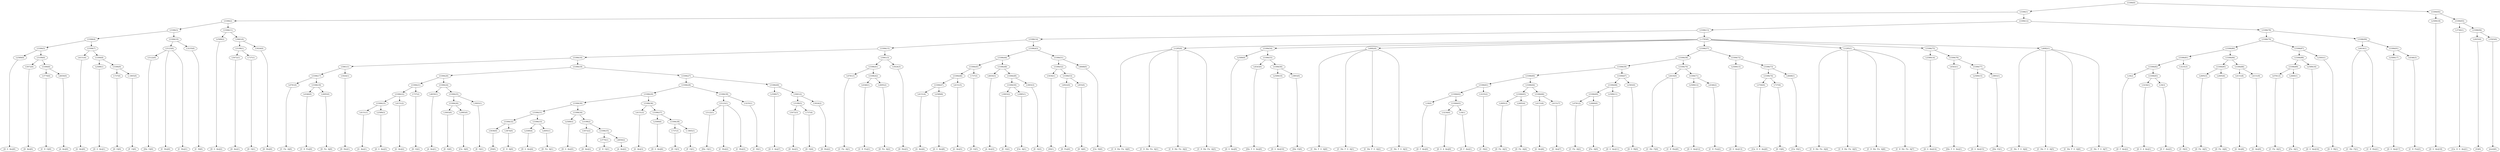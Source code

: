 digraph sample{
"L2589(0)"->"[D  G  Ais](0)"
"L5072(0)"->"[D  Ais](0)"
"L3770(0)"->"[C  D  G](0)"
"L4650(0)"->"[A  Ais](0)"
"L5306(6)"->"L3770(0)"
"L5306(6)"->"L4650(0)"
"L5199(0)"->"L5072(0)"
"L5199(0)"->"L5306(6)"
"L5306(5)"->"L2589(0)"
"L5306(5)"->"L5199(0)"
"L4151(0)"->"[G  Ais](0)"
"L2589(1)"->"[D  G  Ais](1)"
"L737(0)"->"[D  G](0)"
"L-1805(0)"->"[F  G](0)"
"L5306(9)"->"L737(0)"
"L5306(9)"->"L-1805(0)"
"L5306(8)"->"L2589(1)"
"L5306(8)"->"L5306(9)"
"L5306(7)"->"L4151(0)"
"L5306(7)"->"L5306(8)"
"L5306(4)"->"L5306(5)"
"L5306(4)"->"L5306(7)"
"L5122(0)"->"[Dis  G](0)"
"L5123(0)"->"[C  Dis](0)"
"L5123(0)"->"L5122(0)"
"L5123(0)"->"[C  Dis](1)"
"L3235(0)"->"[C  D](0)"
"L5306(10)"->"L5123(0)"
"L5306(10)"->"L3235(0)"
"L5306(3)"->"L5306(4)"
"L5306(3)"->"L5306(10)"
"L2589(2)"->"[D  G  Ais](2)"
"L5072(1)"->"[D  Ais](1)"
"L737(1)"->"[D  G](1)"
"L5199(1)"->"L5072(1)"
"L5199(1)"->"L737(1)"
"L5024(0)"->"[D  Dis](0)"
"L5061(0)"->"L5199(1)"
"L5061(0)"->"L5024(0)"
"L5306(11)"->"L2589(2)"
"L5306(11)"->"L5061(0)"
"L5306(2)"->"L5306(3)"
"L5306(2)"->"L5306(11)"
"L4781(0)"->"[C  Fis  A](0)"
"L4346(0)"->"[C  D  Fis](0)"
"L2695(0)"->"[D  Fis  A](0)"
"L5306(18)"->"L4346(0)"
"L5306(18)"->"L2695(0)"
"L5306(17)"->"L4781(0)"
"L5306(17)"->"L5306(18)"
"L5024(1)"->"[D  Dis](1)"
"L5061(1)"->"L5306(17)"
"L5061(1)"->"L5024(1)"
"L4151(1)"->"[G  Ais](1)"
"L2589(3)"->"[D  G  Ais](3)"
"L5306(23)"->"L4151(1)"
"L5306(23)"->"L2589(3)"
"L4151(2)"->"[G  Ais](2)"
"L5306(22)"->"L5306(23)"
"L5306(22)"->"L4151(2)"
"L737(2)"->"[D  G](2)"
"L5306(21)"->"L5306(22)"
"L5306(21)"->"L737(2)"
"L4650(1)"->"[A  Ais](1)"
"L3003(0)"->"[E  G](0)"
"L2985(0)"->"[Cis  A](0)"
"L5306(26)"->"L3003(0)"
"L5306(26)"->"L2985(0)"
"L3003(1)"->"[E  G](1)"
"L5306(25)"->"L5306(26)"
"L5306(25)"->"L3003(1)"
"L5306(24)"->"L4650(1)"
"L5306(24)"->"L5306(25)"
"L5306(20)"->"L5306(21)"
"L5306(20)"->"L5306(24)"
"L5036(0)"->"[D](0)"
"L3874(0)"->"[C  D  A](0)"
"L5306(32)"->"L5036(0)"
"L5306(32)"->"L3874(0)"
"L2589(4)"->"[D  G  Ais](4)"
"L2695(1)"->"[D  Fis  A](1)"
"L5306(33)"->"L2589(4)"
"L5306(33)"->"L2695(1)"
"L5306(31)"->"L5306(32)"
"L5306(31)"->"L5306(33)"
"L2589(5)"->"[D  G  Ais](5)"
"L5072(2)"->"[D  Ais](2)"
"L3770(1)"->"[C  D  G](1)"
"L4650(2)"->"[A  Ais](2)"
"L5306(35)"->"L3770(1)"
"L5306(35)"->"L4650(2)"
"L5199(2)"->"L5072(2)"
"L5199(2)"->"L5306(35)"
"L5306(34)"->"L2589(5)"
"L5306(34)"->"L5199(2)"
"L5306(30)"->"L5306(31)"
"L5306(30)"->"L5306(34)"
"L4151(3)"->"[G  Ais](3)"
"L2589(6)"->"[D  G  Ais](6)"
"L737(3)"->"[D  G](3)"
"L-1805(1)"->"[F  G](1)"
"L5306(38)"->"L737(3)"
"L5306(38)"->"L-1805(1)"
"L5306(37)"->"L2589(6)"
"L5306(37)"->"L5306(38)"
"L5306(36)"->"L4151(3)"
"L5306(36)"->"L5306(37)"
"L5306(29)"->"L5306(30)"
"L5306(29)"->"L5306(36)"
"L5122(1)"->"[Dis  G](1)"
"L5123(1)"->"[C  Dis](2)"
"L5123(1)"->"L5122(1)"
"L5123(1)"->"[C  Dis](3)"
"L3235(1)"->"[C  D](1)"
"L5306(39)"->"L5123(1)"
"L5306(39)"->"L3235(1)"
"L5306(28)"->"L5306(29)"
"L5306(28)"->"L5306(39)"
"L2589(7)"->"[D  G  Ais](7)"
"L5072(3)"->"[D  Ais](3)"
"L737(4)"->"[D  G](4)"
"L5199(3)"->"L5072(3)"
"L5199(3)"->"L737(4)"
"L5024(2)"->"[D  Dis](2)"
"L5061(2)"->"L5199(3)"
"L5061(2)"->"L5024(2)"
"L5306(40)"->"L2589(7)"
"L5306(40)"->"L5061(2)"
"L5306(27)"->"L5306(28)"
"L5306(27)"->"L5306(40)"
"L5306(19)"->"L5306(20)"
"L5306(19)"->"L5306(27)"
"L5306(16)"->"L5061(1)"
"L5306(16)"->"L5306(19)"
"L4781(1)"->"[C  Fis  A](1)"
"L4346(1)"->"[C  D  Fis](1)"
"L2695(2)"->"[D  Fis  A](2)"
"L5306(42)"->"L4346(1)"
"L5306(42)"->"L2695(2)"
"L5306(41)"->"L4781(1)"
"L5306(41)"->"L5306(42)"
"L5024(3)"->"[D  Dis](3)"
"L5061(3)"->"L5306(41)"
"L5061(3)"->"L5024(3)"
"L5306(15)"->"L5306(16)"
"L5306(15)"->"L5061(3)"
"L4151(4)"->"[G  Ais](4)"
"L2589(8)"->"[D  G  Ais](8)"
"L5306(47)"->"L4151(4)"
"L5306(47)"->"L2589(8)"
"L4151(5)"->"[G  Ais](5)"
"L5306(46)"->"L5306(47)"
"L5306(46)"->"L4151(5)"
"L737(5)"->"[D  G](5)"
"L5306(45)"->"L5306(46)"
"L5306(45)"->"L737(5)"
"L4650(3)"->"[A  Ais](3)"
"L3003(2)"->"[E  G](2)"
"L2985(1)"->"[Cis  A](1)"
"L5306(50)"->"L3003(2)"
"L5306(50)"->"L2985(1)"
"L3003(3)"->"[E  G](3)"
"L5306(49)"->"L5306(50)"
"L5306(49)"->"L3003(3)"
"L5306(48)"->"L4650(3)"
"L5306(48)"->"L5306(49)"
"L5306(44)"->"L5306(45)"
"L5306(44)"->"L5306(48)"
"L5036(1)"->"[D](1)"
"L4922(0)"->"[D  Fis](0)"
"L855(0)"->"[D  A](0)"
"L5306(53)"->"L4922(0)"
"L5306(53)"->"L855(0)"
"L5306(52)"->"L5036(1)"
"L5306(52)"->"L5306(53)"
"L4668(0)"->"[Cis  D](0)"
"L5306(51)"->"L5306(52)"
"L5306(51)"->"L4668(0)"
"L5306(43)"->"L5306(44)"
"L5306(43)"->"L5306(51)"
"L5306(14)"->"L5306(15)"
"L5306(14)"->"L5306(43)"
"L1295(0)"->"[C  D  Dis  Fis  A](0)"
"L1295(0)"->"[C  D  Dis  Fis  A](1)"
"L1295(0)"->"[C  D  Dis  Fis  A](2)"
"L1295(0)"->"[C  D  Dis  Fis  A](3)"
"L2589(9)"->"[D  G  Ais](9)"
"L4543(0)"->"[Dis  F  G  Ais](0)"
"L2589(10)"->"[D  G  Ais](10)"
"L3893(0)"->"[Dis  E](0)"
"L5306(56)"->"L2589(10)"
"L5306(56)"->"L3893(0)"
"L5306(55)"->"L4543(0)"
"L5306(55)"->"L5306(56)"
"L5306(54)"->"L2589(9)"
"L5306(54)"->"L5306(55)"
"L4082(0)"->"[C  Dis  F  G  A](0)"
"L4082(0)"->"[C  Dis  F  G  A](1)"
"L4082(0)"->"[C  Dis  F  G  A](2)"
"L4082(0)"->"[C  Dis  F  G  A](3)"
"L18(0)"->"[D  F  Ais](0)"
"L3234(0)"->"[D  G  A  Ais](0)"
"L18(1)"->"[D  F  Ais](1)"
"L5306(63)"->"L3234(0)"
"L5306(63)"->"L18(1)"
"L5306(62)"->"L18(0)"
"L5306(62)"->"L5306(63)"
"L3235(2)"->"[C  D](2)"
"L5306(61)"->"L5306(62)"
"L5306(61)"->"L3235(2)"
"L2695(3)"->"[D  Fis  A](3)"
"L2695(4)"->"[D  Fis  A](4)"
"L5306(65)"->"L2695(3)"
"L5306(65)"->"L2695(4)"
"L4151(6)"->"[G  Ais](6)"
"L4151(7)"->"[G  Ais](7)"
"L5306(66)"->"L4151(6)"
"L5306(66)"->"L4151(7)"
"L5306(64)"->"L5306(65)"
"L5306(64)"->"L5306(66)"
"L5306(60)"->"L5306(61)"
"L5306(60)"->"L5306(64)"
"L4781(2)"->"[C  Fis  A](2)"
"L2660(0)"->"[Fis  A](0)"
"L5306(69)"->"L4781(2)"
"L5306(69)"->"L2660(0)"
"L2589(11)"->"[D  G  Ais](11)"
"L5306(68)"->"L5306(69)"
"L5306(68)"->"L2589(11)"
"L2583(0)"->"[D  G  B](0)"
"L5306(67)"->"L5306(68)"
"L5306(67)"->"L2583(0)"
"L5306(59)"->"L5306(60)"
"L5306(59)"->"L5306(67)"
"L4416(0)"->"[C  Dis  F](0)"
"L4416(0)"->"[C  D  Dis](0)"
"L2589(12)"->"[D  G  Ais](12)"
"L4346(2)"->"[C  D  Fis](2)"
"L5306(71)"->"L2589(12)"
"L5306(71)"->"L4346(2)"
"L5306(70)"->"L4416(0)"
"L5306(70)"->"L5306(71)"
"L5306(58)"->"L5306(59)"
"L5306(58)"->"L5306(70)"
"L2589(13)"->"[D  G  Ais](13)"
"L3740(0)"->"[Cis  D  G  Ais](0)"
"L737(6)"->"[D  G](6)"
"L5306(74)"->"L3740(0)"
"L5306(74)"->"L737(6)"
"L4668(1)"->"[Cis  D](1)"
"L5306(73)"->"L5306(74)"
"L5306(73)"->"L4668(1)"
"L5306(72)"->"L2589(13)"
"L5306(72)"->"L5306(73)"
"L5306(57)"->"L5306(58)"
"L5306(57)"->"L5306(72)"
"L1295(1)"->"[C  D  Dis  Fis  A](4)"
"L1295(1)"->"[C  D  Dis  Fis  A](5)"
"L1295(1)"->"[C  D  Dis  Fis  A](6)"
"L1295(1)"->"[C  D  Dis  Fis  A](7)"
"L2589(14)"->"[D  G  Ais](14)"
"L4543(1)"->"[Dis  F  G  Ais](1)"
"L2589(15)"->"[D  G  Ais](15)"
"L3893(1)"->"[Dis  E](1)"
"L5306(77)"->"L2589(15)"
"L5306(77)"->"L3893(1)"
"L5306(76)"->"L4543(1)"
"L5306(76)"->"L5306(77)"
"L5306(75)"->"L2589(14)"
"L5306(75)"->"L5306(76)"
"L4082(1)"->"[C  Dis  F  G  A](4)"
"L4082(1)"->"[C  Dis  F  G  A](5)"
"L4082(1)"->"[C  Dis  F  G  A](6)"
"L4082(1)"->"[C  Dis  F  G  A](7)"
"L-1783(0)"->"L1295(0)"
"L-1783(0)"->"L5306(54)"
"L-1783(0)"->"L4082(0)"
"L-1783(0)"->"L5306(57)"
"L-1783(0)"->"L1295(1)"
"L-1783(0)"->"L5306(75)"
"L-1783(0)"->"L4082(1)"
"L5306(13)"->"L5306(14)"
"L5306(13)"->"L-1783(0)"
"L18(2)"->"[D  F  Ais](2)"
"L3234(1)"->"[D  G  A  Ais](1)"
"L18(3)"->"[D  F  Ais](3)"
"L5306(83)"->"L3234(1)"
"L5306(83)"->"L18(3)"
"L5306(82)"->"L18(2)"
"L5306(82)"->"L5306(83)"
"L3235(3)"->"[C  D](3)"
"L5306(81)"->"L5306(82)"
"L5306(81)"->"L3235(3)"
"L2695(5)"->"[D  Fis  A](5)"
"L2695(6)"->"[D  Fis  A](6)"
"L5306(85)"->"L2695(5)"
"L5306(85)"->"L2695(6)"
"L4151(8)"->"[G  Ais](8)"
"L4151(9)"->"[G  Ais](9)"
"L5306(86)"->"L4151(8)"
"L5306(86)"->"L4151(9)"
"L5306(84)"->"L5306(85)"
"L5306(84)"->"L5306(86)"
"L5306(80)"->"L5306(81)"
"L5306(80)"->"L5306(84)"
"L4781(3)"->"[C  Fis  A](3)"
"L2660(1)"->"[Fis  A](1)"
"L5306(89)"->"L4781(3)"
"L5306(89)"->"L2660(1)"
"L2589(16)"->"[D  G  Ais](16)"
"L5306(88)"->"L5306(89)"
"L5306(88)"->"L2589(16)"
"L2583(1)"->"[D  G  B](1)"
"L5306(87)"->"L5306(88)"
"L5306(87)"->"L2583(1)"
"L5306(79)"->"L5306(80)"
"L5306(79)"->"L5306(87)"
"L4416(1)"->"[C  Dis  F](1)"
"L4416(1)"->"[C  D  Dis](1)"
"L2589(17)"->"[D  G  Ais](17)"
"L4346(3)"->"[C  D  Fis](3)"
"L5306(91)"->"L2589(17)"
"L5306(91)"->"L4346(3)"
"L5306(90)"->"L4416(1)"
"L5306(90)"->"L5306(91)"
"L5306(78)"->"L5306(79)"
"L5306(78)"->"L5306(90)"
"L5306(12)"->"L5306(13)"
"L5306(12)"->"L5306(78)"
"L5306(1)"->"L5306(2)"
"L5306(1)"->"L5306(12)"
"L2589(18)"->"[D  G  Ais](18)"
"L3740(1)"->"[Cis  D  G  Ais](1)"
"L2025(0)"->"[G](0)"
"L3503(0)"->"[rest](0)"
"L5306(94)"->"L2025(0)"
"L5306(94)"->"L3503(0)"
"L5306(93)"->"L3740(1)"
"L5306(93)"->"L5306(94)"
"L5306(92)"->"L2589(18)"
"L5306(92)"->"L5306(93)"
"L5306(0)"->"L5306(1)"
"L5306(0)"->"L5306(92)"
{rank = min; "L5306(0)"}
{rank = same; "L5306(1)"; "L5306(92)";}
{rank = same; "L5306(2)"; "L5306(12)"; "L2589(18)"; "L5306(93)";}
{rank = same; "L5306(3)"; "L5306(11)"; "L5306(13)"; "L5306(78)"; "L3740(1)"; "L5306(94)";}
{rank = same; "L5306(4)"; "L5306(10)"; "L2589(2)"; "L5061(0)"; "L5306(14)"; "L-1783(0)"; "L5306(79)"; "L5306(90)"; "L2025(0)"; "L3503(0)";}
{rank = same; "L5306(5)"; "L5306(7)"; "L5123(0)"; "L3235(0)"; "L5199(1)"; "L5024(0)"; "L5306(15)"; "L5306(43)"; "L1295(0)"; "L5306(54)"; "L4082(0)"; "L5306(57)"; "L1295(1)"; "L5306(75)"; "L4082(1)"; "L5306(80)"; "L5306(87)"; "L4416(1)"; "L5306(91)";}
{rank = same; "L2589(0)"; "L5199(0)"; "L4151(0)"; "L5306(8)"; "L5122(0)"; "L5072(1)"; "L737(1)"; "L5306(16)"; "L5061(3)"; "L5306(44)"; "L5306(51)"; "L2589(9)"; "L5306(55)"; "L5306(58)"; "L5306(72)"; "L2589(14)"; "L5306(76)"; "L5306(81)"; "L5306(84)"; "L5306(88)"; "L2583(1)"; "L2589(17)"; "L4346(3)";}
{rank = same; "L5072(0)"; "L5306(6)"; "L2589(1)"; "L5306(9)"; "L5061(1)"; "L5306(19)"; "L5306(41)"; "L5024(3)"; "L5306(45)"; "L5306(48)"; "L5306(52)"; "L4668(0)"; "L4543(0)"; "L5306(56)"; "L5306(59)"; "L5306(70)"; "L2589(13)"; "L5306(73)"; "L4543(1)"; "L5306(77)"; "L5306(82)"; "L3235(3)"; "L5306(85)"; "L5306(86)"; "L5306(89)"; "L2589(16)";}
{rank = same; "L3770(0)"; "L4650(0)"; "L737(0)"; "L-1805(0)"; "L5306(17)"; "L5024(1)"; "L5306(20)"; "L5306(27)"; "L4781(1)"; "L5306(42)"; "L5306(46)"; "L737(5)"; "L4650(3)"; "L5306(49)"; "L5036(1)"; "L5306(53)"; "L2589(10)"; "L3893(0)"; "L5306(60)"; "L5306(67)"; "L4416(0)"; "L5306(71)"; "L5306(74)"; "L4668(1)"; "L2589(15)"; "L3893(1)"; "L18(2)"; "L5306(83)"; "L2695(5)"; "L2695(6)"; "L4151(8)"; "L4151(9)"; "L4781(3)"; "L2660(1)";}
{rank = same; "L4781(0)"; "L5306(18)"; "L5306(21)"; "L5306(24)"; "L5306(28)"; "L5306(40)"; "L4346(1)"; "L2695(2)"; "L5306(47)"; "L4151(5)"; "L5306(50)"; "L3003(3)"; "L4922(0)"; "L855(0)"; "L5306(61)"; "L5306(64)"; "L5306(68)"; "L2583(0)"; "L2589(12)"; "L4346(2)"; "L3740(0)"; "L737(6)"; "L3234(1)"; "L18(3)";}
{rank = same; "L4346(0)"; "L2695(0)"; "L5306(22)"; "L737(2)"; "L4650(1)"; "L5306(25)"; "L5306(29)"; "L5306(39)"; "L2589(7)"; "L5061(2)"; "L4151(4)"; "L2589(8)"; "L3003(2)"; "L2985(1)"; "L5306(62)"; "L3235(2)"; "L5306(65)"; "L5306(66)"; "L5306(69)"; "L2589(11)";}
{rank = same; "L5306(23)"; "L4151(2)"; "L5306(26)"; "L3003(1)"; "L5306(30)"; "L5306(36)"; "L5123(1)"; "L3235(1)"; "L5199(3)"; "L5024(2)"; "L18(0)"; "L5306(63)"; "L2695(3)"; "L2695(4)"; "L4151(6)"; "L4151(7)"; "L4781(2)"; "L2660(0)";}
{rank = same; "L4151(1)"; "L2589(3)"; "L3003(0)"; "L2985(0)"; "L5306(31)"; "L5306(34)"; "L4151(3)"; "L5306(37)"; "L5122(1)"; "L5072(3)"; "L737(4)"; "L3234(0)"; "L18(1)";}
{rank = same; "L5306(32)"; "L5306(33)"; "L2589(5)"; "L5199(2)"; "L2589(6)"; "L5306(38)";}
{rank = same; "L5036(0)"; "L3874(0)"; "L2589(4)"; "L2695(1)"; "L5072(2)"; "L5306(35)"; "L737(3)"; "L-1805(1)";}
{rank = same; "L3770(1)"; "L4650(2)";}
{rank = max; "[A  Ais](0)"; "[A  Ais](1)"; "[A  Ais](2)"; "[A  Ais](3)"; "[C  D  A](0)"; "[C  D  Dis  Fis  A](0)"; "[C  D  Dis  Fis  A](1)"; "[C  D  Dis  Fis  A](2)"; "[C  D  Dis  Fis  A](3)"; "[C  D  Dis  Fis  A](4)"; "[C  D  Dis  Fis  A](5)"; "[C  D  Dis  Fis  A](6)"; "[C  D  Dis  Fis  A](7)"; "[C  D  Dis](0)"; "[C  D  Dis](1)"; "[C  D  Fis](0)"; "[C  D  Fis](1)"; "[C  D  Fis](2)"; "[C  D  Fis](3)"; "[C  D  G](0)"; "[C  D  G](1)"; "[C  D](0)"; "[C  D](1)"; "[C  D](2)"; "[C  D](3)"; "[C  Dis  F  G  A](0)"; "[C  Dis  F  G  A](1)"; "[C  Dis  F  G  A](2)"; "[C  Dis  F  G  A](3)"; "[C  Dis  F  G  A](4)"; "[C  Dis  F  G  A](5)"; "[C  Dis  F  G  A](6)"; "[C  Dis  F  G  A](7)"; "[C  Dis  F](0)"; "[C  Dis  F](1)"; "[C  Dis](0)"; "[C  Dis](1)"; "[C  Dis](2)"; "[C  Dis](3)"; "[C  Fis  A](0)"; "[C  Fis  A](1)"; "[C  Fis  A](2)"; "[C  Fis  A](3)"; "[Cis  A](0)"; "[Cis  A](1)"; "[Cis  D  G  Ais](0)"; "[Cis  D  G  Ais](1)"; "[Cis  D](0)"; "[Cis  D](1)"; "[D  A](0)"; "[D  Ais](0)"; "[D  Ais](1)"; "[D  Ais](2)"; "[D  Ais](3)"; "[D  Dis](0)"; "[D  Dis](1)"; "[D  Dis](2)"; "[D  Dis](3)"; "[D  F  Ais](0)"; "[D  F  Ais](1)"; "[D  F  Ais](2)"; "[D  F  Ais](3)"; "[D  Fis  A](0)"; "[D  Fis  A](1)"; "[D  Fis  A](2)"; "[D  Fis  A](3)"; "[D  Fis  A](4)"; "[D  Fis  A](5)"; "[D  Fis  A](6)"; "[D  Fis](0)"; "[D  G  A  Ais](0)"; "[D  G  A  Ais](1)"; "[D  G  Ais](0)"; "[D  G  Ais](1)"; "[D  G  Ais](10)"; "[D  G  Ais](11)"; "[D  G  Ais](12)"; "[D  G  Ais](13)"; "[D  G  Ais](14)"; "[D  G  Ais](15)"; "[D  G  Ais](16)"; "[D  G  Ais](17)"; "[D  G  Ais](18)"; "[D  G  Ais](2)"; "[D  G  Ais](3)"; "[D  G  Ais](4)"; "[D  G  Ais](5)"; "[D  G  Ais](6)"; "[D  G  Ais](7)"; "[D  G  Ais](8)"; "[D  G  Ais](9)"; "[D  G  B](0)"; "[D  G  B](1)"; "[D  G](0)"; "[D  G](1)"; "[D  G](2)"; "[D  G](3)"; "[D  G](4)"; "[D  G](5)"; "[D  G](6)"; "[D](0)"; "[D](1)"; "[Dis  E](0)"; "[Dis  E](1)"; "[Dis  F  G  Ais](0)"; "[Dis  F  G  Ais](1)"; "[Dis  G](0)"; "[Dis  G](1)"; "[E  G](0)"; "[E  G](1)"; "[E  G](2)"; "[E  G](3)"; "[F  G](0)"; "[F  G](1)"; "[Fis  A](0)"; "[Fis  A](1)"; "[G  Ais](0)"; "[G  Ais](1)"; "[G  Ais](2)"; "[G  Ais](3)"; "[G  Ais](4)"; "[G  Ais](5)"; "[G  Ais](6)"; "[G  Ais](7)"; "[G  Ais](8)"; "[G  Ais](9)"; "[G](0)"; "[rest](0)";}
}